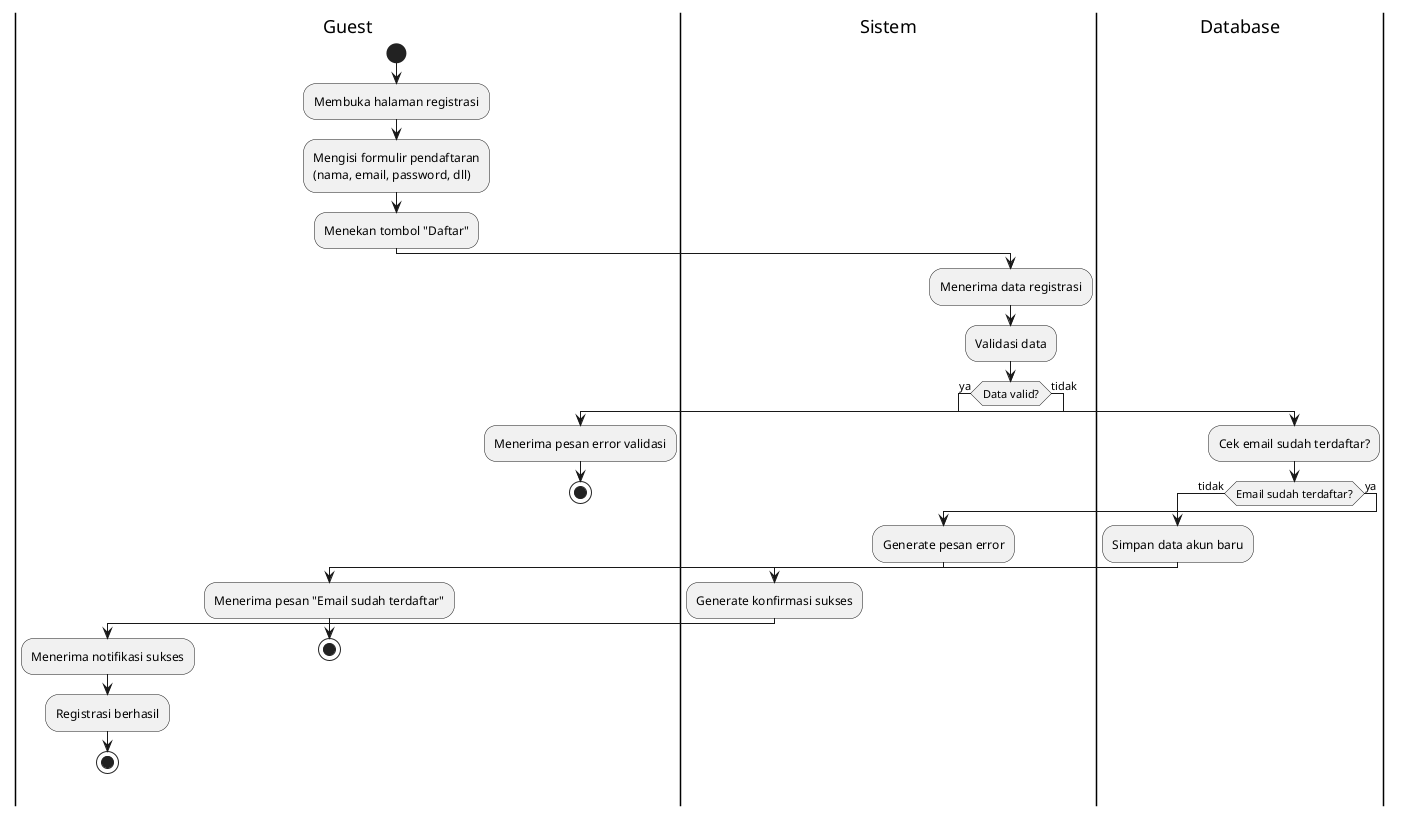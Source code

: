 @startuml
|Guest|
start
:Membuka halaman registrasi;
:Mengisi formulir pendaftaran
(nama, email, password, dll);
:Menekan tombol "Daftar";

|Sistem|
:Menerima data registrasi;
:Validasi data;
if (Data valid?) then (ya)
  |Database|
  :Cek email sudah terdaftar?;
  if (Email sudah terdaftar?) then (tidak)
    :Simpan data akun baru;
    |Sistem|
    :Generate konfirmasi sukses;
    |Guest|
    :Menerima notifikasi sukses;
    :Registrasi berhasil;
    stop
  else (ya)
    |Sistem|
    :Generate pesan error;
    |Guest|
    :Menerima pesan "Email sudah terdaftar";
    stop
  endif
else (tidak)
  |Guest|
  :Menerima pesan error validasi;
  stop
endif
@enduml
